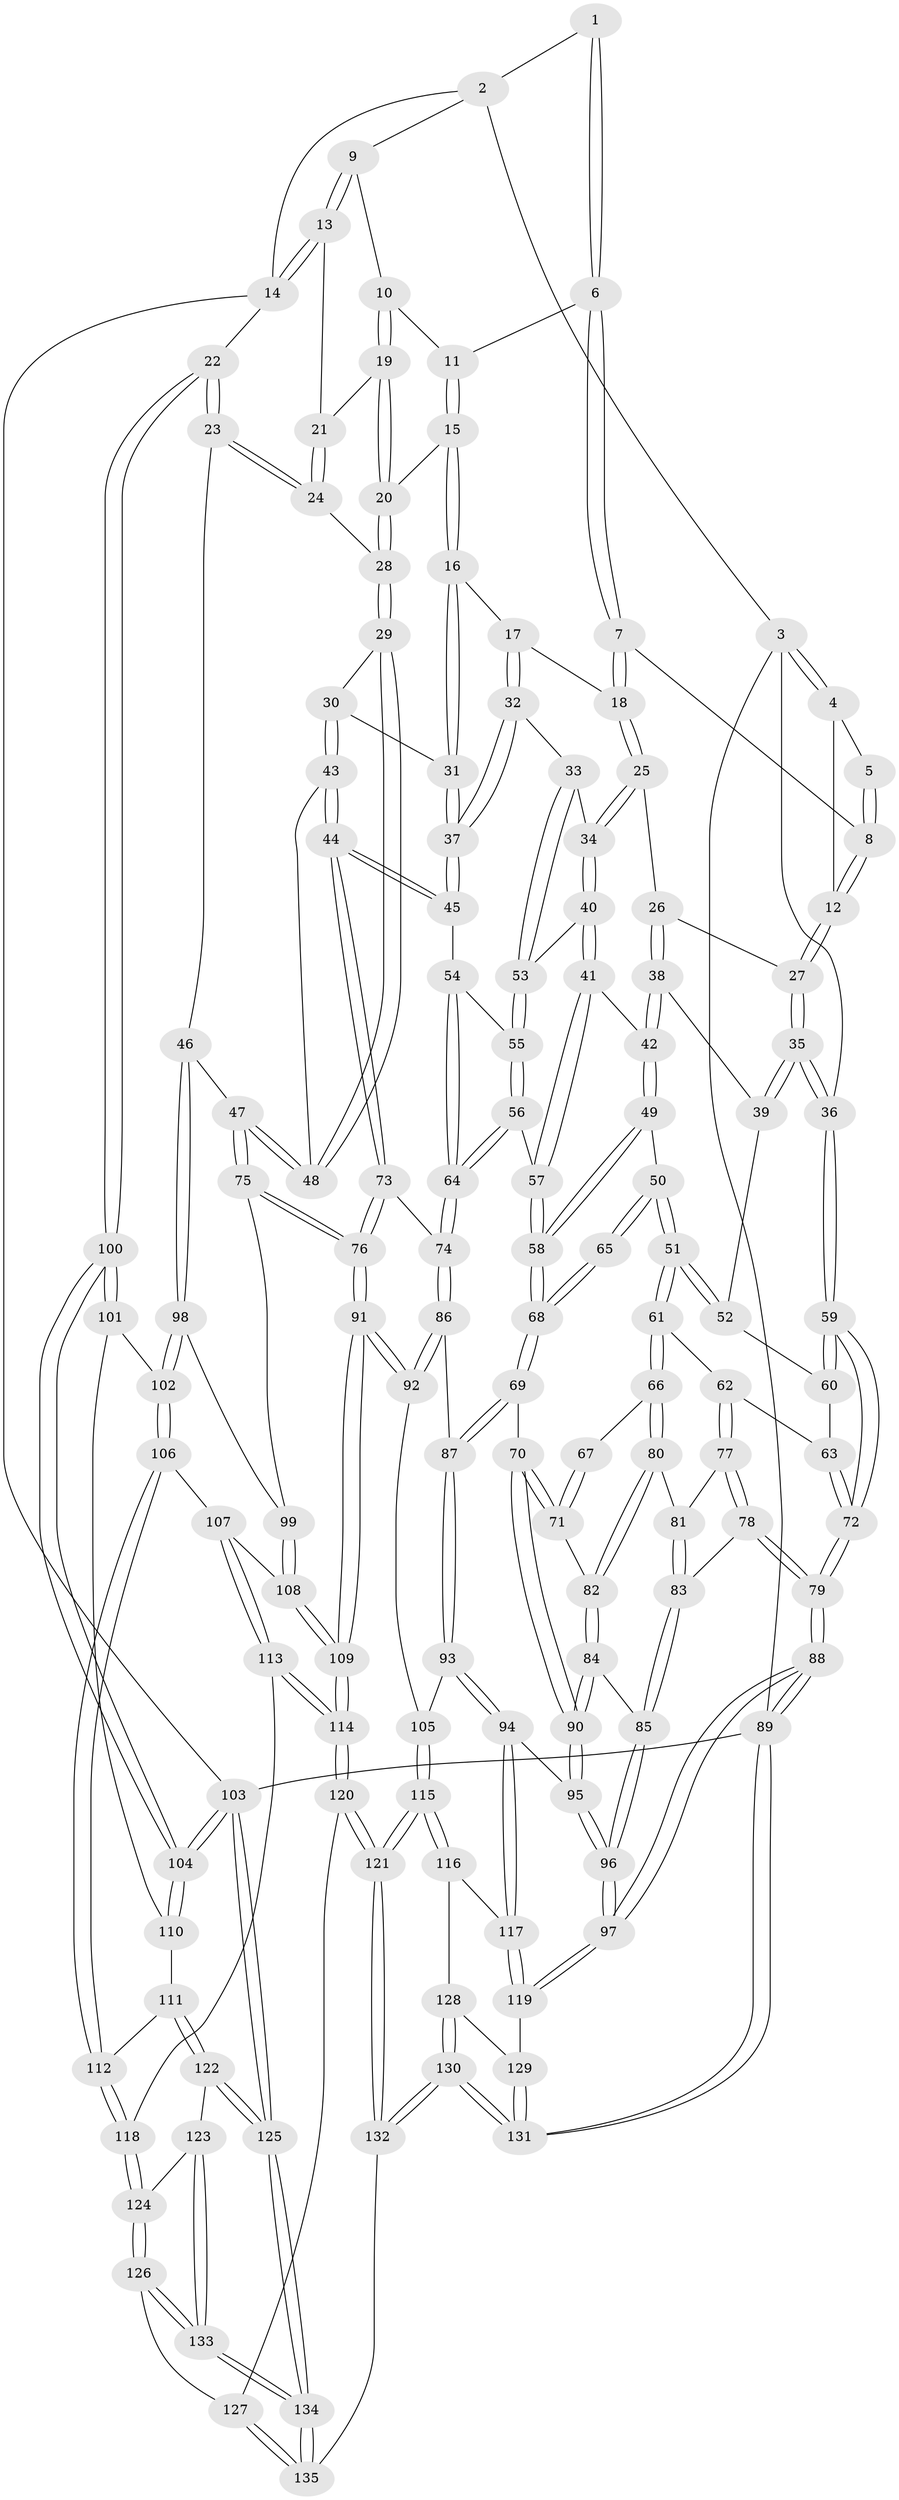// Generated by graph-tools (version 1.1) at 2025/50/03/09/25 03:50:58]
// undirected, 135 vertices, 334 edges
graph export_dot {
graph [start="1"]
  node [color=gray90,style=filled];
  1 [pos="+0.5644541044196495+0"];
  2 [pos="+0.7966261071570748+0"];
  3 [pos="+0+0"];
  4 [pos="+0.20841275487491995+0"];
  5 [pos="+0.5040265912487997+0"];
  6 [pos="+0.6127975509677352+0.05939355346421758"];
  7 [pos="+0.5519776769814987+0.12113292413325338"];
  8 [pos="+0.49542201429817134+0.058054496799300394"];
  9 [pos="+0.8064762238859788+0"];
  10 [pos="+0.7847115572942774+0.008182832773470311"];
  11 [pos="+0.7255127496781323+0.047399037865869596"];
  12 [pos="+0.30761424664911863+0.1218142620345556"];
  13 [pos="+1+0.10328631709615388"];
  14 [pos="+1+0.16128839104284945"];
  15 [pos="+0.6612677769976192+0.15424470241570346"];
  16 [pos="+0.6328811549189531+0.18566936449269575"];
  17 [pos="+0.5695335792868109+0.15518377121105068"];
  18 [pos="+0.5573993797959207+0.14823422649007925"];
  19 [pos="+0.8176950466978657+0.1383506904067591"];
  20 [pos="+0.817070251012725+0.14830089789728734"];
  21 [pos="+0.997325509365188+0.10866354502212136"];
  22 [pos="+1+0.4083428221725249"];
  23 [pos="+1+0.4146874489508579"];
  24 [pos="+0.8551998125568057+0.24086834213742814"];
  25 [pos="+0.48359211007767766+0.21257777919612486"];
  26 [pos="+0.3032821508609846+0.16601274218357712"];
  27 [pos="+0.3032450027824758+0.14922530904546172"];
  28 [pos="+0.8213318536495172+0.22482667677690948"];
  29 [pos="+0.7844096446047054+0.24627049379919286"];
  30 [pos="+0.6656729268841615+0.23964103618077257"];
  31 [pos="+0.6645470558119455+0.23928762417197613"];
  32 [pos="+0.5600085395815032+0.32835916651650987"];
  33 [pos="+0.5483153568007231+0.3237264811912722"];
  34 [pos="+0.49132187800731236+0.27639566192266796"];
  35 [pos="+0+0"];
  36 [pos="+0+0"];
  37 [pos="+0.5801737390910184+0.33851726953660105"];
  38 [pos="+0.26952596925421923+0.2348380950828129"];
  39 [pos="+0.17441091235541964+0.23361710415845865"];
  40 [pos="+0.39860793268645495+0.34418823501513146"];
  41 [pos="+0.34749890277132744+0.34265647001214666"];
  42 [pos="+0.2757254543774249+0.2612113696673947"];
  43 [pos="+0.7095867062884719+0.4014469040656048"];
  44 [pos="+0.6257307025567627+0.41932967624294054"];
  45 [pos="+0.5980429159422004+0.39716733895622414"];
  46 [pos="+0.898735762038994+0.5017179849272128"];
  47 [pos="+0.8595203712016984+0.5010723746730419"];
  48 [pos="+0.7544151148462409+0.4051393796824466"];
  49 [pos="+0.19958570928204866+0.37890178367950744"];
  50 [pos="+0.1509196420186483+0.4138998060543584"];
  51 [pos="+0.14506066495537884+0.4156035555923646"];
  52 [pos="+0.062304818631028505+0.3607718185011724"];
  53 [pos="+0.4555278086047057+0.39053773881613063"];
  54 [pos="+0.5503001487949586+0.42008710913710756"];
  55 [pos="+0.4725230043301521+0.428953369147248"];
  56 [pos="+0.4465529533918014+0.48629172367190643"];
  57 [pos="+0.33340660630134694+0.4790247551320116"];
  58 [pos="+0.3178550667161304+0.49513167600979807"];
  59 [pos="+0+0.26737835781161556"];
  60 [pos="+0.03624547625261221+0.3591182647612303"];
  61 [pos="+0.13492843213215983+0.4532106553142379"];
  62 [pos="+0.062819896012946+0.4934555307755313"];
  63 [pos="+0.046908584484674644+0.46460540142877094"];
  64 [pos="+0.503188780538315+0.5617344412552544"];
  65 [pos="+0.20248283103769435+0.45695681179610875"];
  66 [pos="+0.15287686148887702+0.5170451790292014"];
  67 [pos="+0.198635843070843+0.4819947767665258"];
  68 [pos="+0.3061624616402379+0.5154976973400276"];
  69 [pos="+0.29530204709164154+0.5527548058098263"];
  70 [pos="+0.2908811828445219+0.554361847927858"];
  71 [pos="+0.20226955950091294+0.54003934623639"];
  72 [pos="+0+0.4826914347464056"];
  73 [pos="+0.6252470123451074+0.45254958274037654"];
  74 [pos="+0.5033928398078259+0.5621651371374994"];
  75 [pos="+0.694844449552071+0.6132087856245785"];
  76 [pos="+0.6899502304459078+0.6145314833495816"];
  77 [pos="+0.0627454409825913+0.493626172135096"];
  78 [pos="+0.008937413223818228+0.5518209098490263"];
  79 [pos="+0+0.5322121079309187"];
  80 [pos="+0.15354938602069443+0.5197061143144488"];
  81 [pos="+0.11716352911083955+0.5429995255640304"];
  82 [pos="+0.18268509235570665+0.5385136515303771"];
  83 [pos="+0.07675477434988305+0.6016201250254231"];
  84 [pos="+0.13267545645076032+0.6487400718164059"];
  85 [pos="+0.08813912471991003+0.6268589704083459"];
  86 [pos="+0.5089709754741405+0.6073803331281307"];
  87 [pos="+0.32913218956530677+0.5936924028027157"];
  88 [pos="+0+0.9395183997628667"];
  89 [pos="+0+1"];
  90 [pos="+0.17274075108947956+0.6886071939784324"];
  91 [pos="+0.5821117048113077+0.7070121045628428"];
  92 [pos="+0.5727521034754581+0.7017384920625513"];
  93 [pos="+0.33697157566467195+0.6977592564062113"];
  94 [pos="+0.20271934285589163+0.7575941099571009"];
  95 [pos="+0.18400865053209292+0.742690796305035"];
  96 [pos="+0+0.8788951305202855"];
  97 [pos="+0+0.9280367615925892"];
  98 [pos="+0.8999398667440127+0.6586899924321207"];
  99 [pos="+0.8021997579194335+0.700083423492929"];
  100 [pos="+1+0.7730210512516585"];
  101 [pos="+0.9635519112577419+0.7274567374299639"];
  102 [pos="+0.9253468829390453+0.7164541576399852"];
  103 [pos="+1+1"];
  104 [pos="+1+1"];
  105 [pos="+0.39153873583325954+0.735858186189179"];
  106 [pos="+0.8730118037278312+0.7798478782828014"];
  107 [pos="+0.8166429815518291+0.754437438659607"];
  108 [pos="+0.8068018437596768+0.7413011550185805"];
  109 [pos="+0.6000146384625462+0.7780494947439986"];
  110 [pos="+0.9385860223624084+0.8564202306002495"];
  111 [pos="+0.9078826529157791+0.8499092923462239"];
  112 [pos="+0.8736717464324356+0.8021788691670608"];
  113 [pos="+0.7373861324656159+0.8452848625558279"];
  114 [pos="+0.6011923789366258+0.7882249311782025"];
  115 [pos="+0.3356569720573282+0.9063472070869651"];
  116 [pos="+0.23997418475923116+0.8476361935111021"];
  117 [pos="+0.22962133523747527+0.8323152427060491"];
  118 [pos="+0.7672010193052806+0.8690300276365771"];
  119 [pos="+0.04967460222502723+0.895970230501362"];
  120 [pos="+0.5968638485873313+0.7989067316163275"];
  121 [pos="+0.36886092263138404+0.9591260836841996"];
  122 [pos="+0.8730584764107637+0.8991897157533515"];
  123 [pos="+0.7890751602302007+0.9163806074980656"];
  124 [pos="+0.7832183693576075+0.9059815612911821"];
  125 [pos="+1+1"];
  126 [pos="+0.6628076893104363+0.947124430879902"];
  127 [pos="+0.6182928000556209+0.9310987220096142"];
  128 [pos="+0.18136240253068303+0.9131870123674578"];
  129 [pos="+0.15002799416448712+0.9153664564522254"];
  130 [pos="+0.11998221612003072+1"];
  131 [pos="+0+1"];
  132 [pos="+0.36703488842762777+1"];
  133 [pos="+0.7860756709126376+1"];
  134 [pos="+0.8895660398822255+1"];
  135 [pos="+0.5339819226876199+1"];
  1 -- 2;
  1 -- 6;
  1 -- 6;
  2 -- 3;
  2 -- 9;
  2 -- 14;
  3 -- 4;
  3 -- 4;
  3 -- 36;
  3 -- 89;
  4 -- 5;
  4 -- 12;
  5 -- 8;
  5 -- 8;
  6 -- 7;
  6 -- 7;
  6 -- 11;
  7 -- 8;
  7 -- 18;
  7 -- 18;
  8 -- 12;
  8 -- 12;
  9 -- 10;
  9 -- 13;
  9 -- 13;
  10 -- 11;
  10 -- 19;
  10 -- 19;
  11 -- 15;
  11 -- 15;
  12 -- 27;
  12 -- 27;
  13 -- 14;
  13 -- 14;
  13 -- 21;
  14 -- 22;
  14 -- 103;
  15 -- 16;
  15 -- 16;
  15 -- 20;
  16 -- 17;
  16 -- 31;
  16 -- 31;
  17 -- 18;
  17 -- 32;
  17 -- 32;
  18 -- 25;
  18 -- 25;
  19 -- 20;
  19 -- 20;
  19 -- 21;
  20 -- 28;
  20 -- 28;
  21 -- 24;
  21 -- 24;
  22 -- 23;
  22 -- 23;
  22 -- 100;
  22 -- 100;
  23 -- 24;
  23 -- 24;
  23 -- 46;
  24 -- 28;
  25 -- 26;
  25 -- 34;
  25 -- 34;
  26 -- 27;
  26 -- 38;
  26 -- 38;
  27 -- 35;
  27 -- 35;
  28 -- 29;
  28 -- 29;
  29 -- 30;
  29 -- 48;
  29 -- 48;
  30 -- 31;
  30 -- 43;
  30 -- 43;
  31 -- 37;
  31 -- 37;
  32 -- 33;
  32 -- 37;
  32 -- 37;
  33 -- 34;
  33 -- 53;
  33 -- 53;
  34 -- 40;
  34 -- 40;
  35 -- 36;
  35 -- 36;
  35 -- 39;
  35 -- 39;
  36 -- 59;
  36 -- 59;
  37 -- 45;
  37 -- 45;
  38 -- 39;
  38 -- 42;
  38 -- 42;
  39 -- 52;
  40 -- 41;
  40 -- 41;
  40 -- 53;
  41 -- 42;
  41 -- 57;
  41 -- 57;
  42 -- 49;
  42 -- 49;
  43 -- 44;
  43 -- 44;
  43 -- 48;
  44 -- 45;
  44 -- 45;
  44 -- 73;
  44 -- 73;
  45 -- 54;
  46 -- 47;
  46 -- 98;
  46 -- 98;
  47 -- 48;
  47 -- 48;
  47 -- 75;
  47 -- 75;
  49 -- 50;
  49 -- 58;
  49 -- 58;
  50 -- 51;
  50 -- 51;
  50 -- 65;
  50 -- 65;
  51 -- 52;
  51 -- 52;
  51 -- 61;
  51 -- 61;
  52 -- 60;
  53 -- 55;
  53 -- 55;
  54 -- 55;
  54 -- 64;
  54 -- 64;
  55 -- 56;
  55 -- 56;
  56 -- 57;
  56 -- 64;
  56 -- 64;
  57 -- 58;
  57 -- 58;
  58 -- 68;
  58 -- 68;
  59 -- 60;
  59 -- 60;
  59 -- 72;
  59 -- 72;
  60 -- 63;
  61 -- 62;
  61 -- 66;
  61 -- 66;
  62 -- 63;
  62 -- 77;
  62 -- 77;
  63 -- 72;
  63 -- 72;
  64 -- 74;
  64 -- 74;
  65 -- 68;
  65 -- 68;
  66 -- 67;
  66 -- 80;
  66 -- 80;
  67 -- 71;
  67 -- 71;
  68 -- 69;
  68 -- 69;
  69 -- 70;
  69 -- 87;
  69 -- 87;
  70 -- 71;
  70 -- 71;
  70 -- 90;
  70 -- 90;
  71 -- 82;
  72 -- 79;
  72 -- 79;
  73 -- 74;
  73 -- 76;
  73 -- 76;
  74 -- 86;
  74 -- 86;
  75 -- 76;
  75 -- 76;
  75 -- 99;
  76 -- 91;
  76 -- 91;
  77 -- 78;
  77 -- 78;
  77 -- 81;
  78 -- 79;
  78 -- 79;
  78 -- 83;
  79 -- 88;
  79 -- 88;
  80 -- 81;
  80 -- 82;
  80 -- 82;
  81 -- 83;
  81 -- 83;
  82 -- 84;
  82 -- 84;
  83 -- 85;
  83 -- 85;
  84 -- 85;
  84 -- 90;
  84 -- 90;
  85 -- 96;
  85 -- 96;
  86 -- 87;
  86 -- 92;
  86 -- 92;
  87 -- 93;
  87 -- 93;
  88 -- 89;
  88 -- 89;
  88 -- 97;
  88 -- 97;
  89 -- 131;
  89 -- 131;
  89 -- 103;
  90 -- 95;
  90 -- 95;
  91 -- 92;
  91 -- 92;
  91 -- 109;
  91 -- 109;
  92 -- 105;
  93 -- 94;
  93 -- 94;
  93 -- 105;
  94 -- 95;
  94 -- 117;
  94 -- 117;
  95 -- 96;
  95 -- 96;
  96 -- 97;
  96 -- 97;
  97 -- 119;
  97 -- 119;
  98 -- 99;
  98 -- 102;
  98 -- 102;
  99 -- 108;
  99 -- 108;
  100 -- 101;
  100 -- 101;
  100 -- 104;
  100 -- 104;
  101 -- 102;
  101 -- 110;
  102 -- 106;
  102 -- 106;
  103 -- 104;
  103 -- 104;
  103 -- 125;
  103 -- 125;
  104 -- 110;
  104 -- 110;
  105 -- 115;
  105 -- 115;
  106 -- 107;
  106 -- 112;
  106 -- 112;
  107 -- 108;
  107 -- 113;
  107 -- 113;
  108 -- 109;
  108 -- 109;
  109 -- 114;
  109 -- 114;
  110 -- 111;
  111 -- 112;
  111 -- 122;
  111 -- 122;
  112 -- 118;
  112 -- 118;
  113 -- 114;
  113 -- 114;
  113 -- 118;
  114 -- 120;
  114 -- 120;
  115 -- 116;
  115 -- 116;
  115 -- 121;
  115 -- 121;
  116 -- 117;
  116 -- 128;
  117 -- 119;
  117 -- 119;
  118 -- 124;
  118 -- 124;
  119 -- 129;
  120 -- 121;
  120 -- 121;
  120 -- 127;
  121 -- 132;
  121 -- 132;
  122 -- 123;
  122 -- 125;
  122 -- 125;
  123 -- 124;
  123 -- 133;
  123 -- 133;
  124 -- 126;
  124 -- 126;
  125 -- 134;
  125 -- 134;
  126 -- 127;
  126 -- 133;
  126 -- 133;
  127 -- 135;
  127 -- 135;
  128 -- 129;
  128 -- 130;
  128 -- 130;
  129 -- 131;
  129 -- 131;
  130 -- 131;
  130 -- 131;
  130 -- 132;
  130 -- 132;
  132 -- 135;
  133 -- 134;
  133 -- 134;
  134 -- 135;
  134 -- 135;
}
